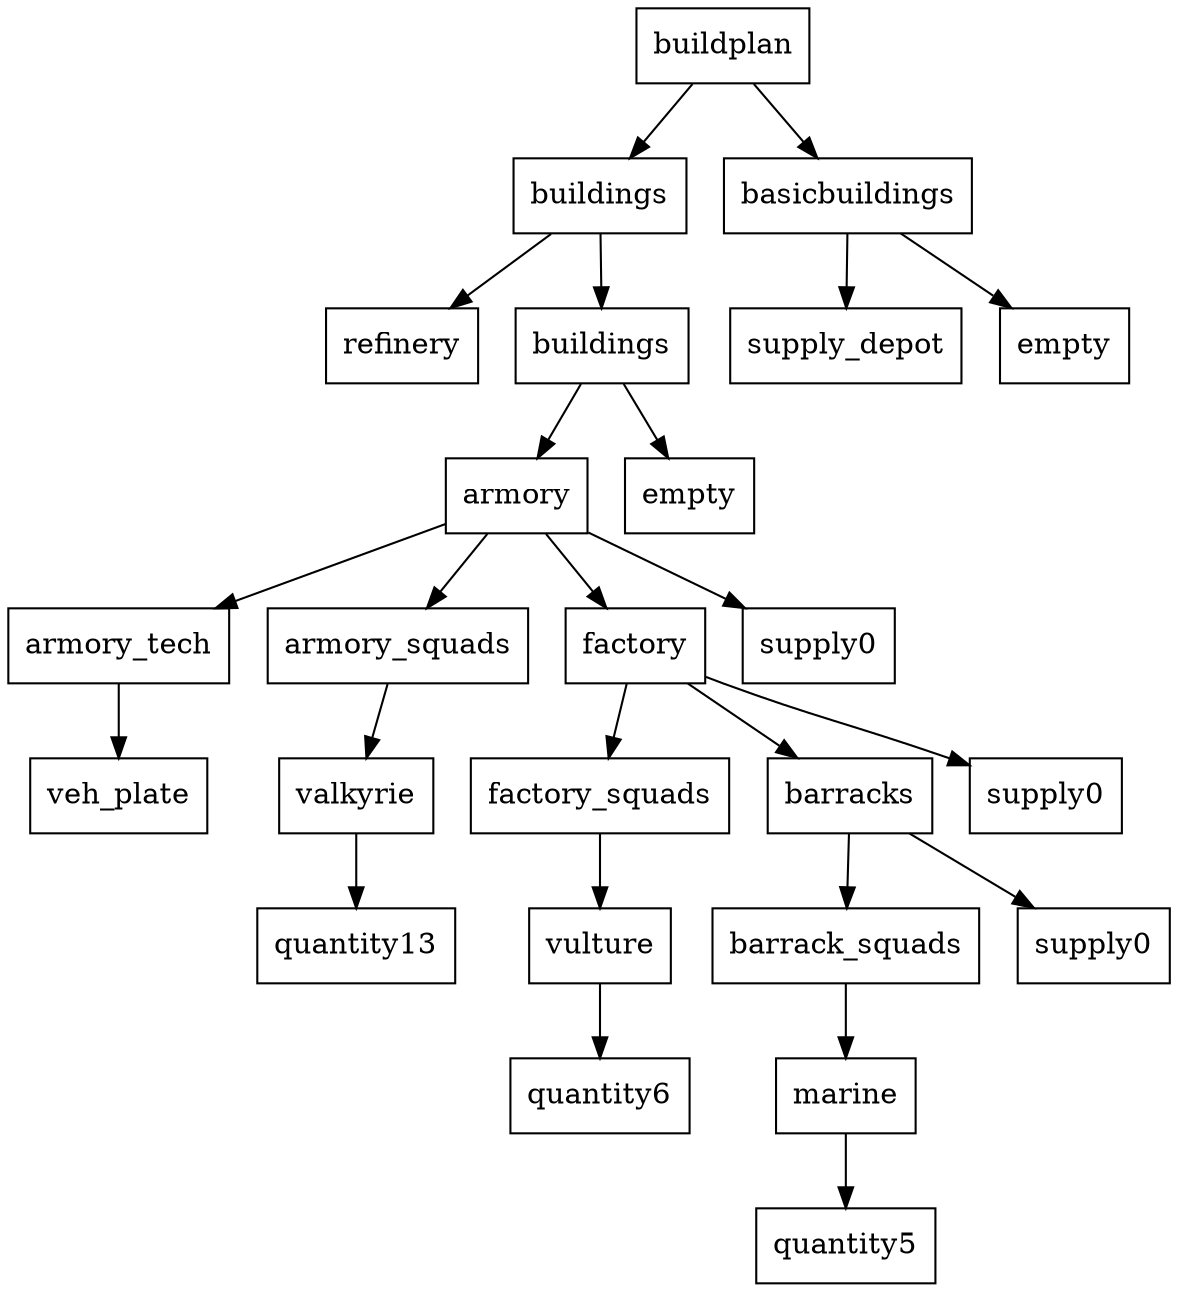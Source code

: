 digraph g {
graph [ordering=out];
node [shape=rectangle];
n[label = "buildplan"];
n0[label = "buildings"];
n00[label = "refinery"];
n0 -> n00;
n01[label = "buildings"];
n010[label = "armory"];
n0100[label = "armory_tech"];
n01000[label = "veh_plate"];
n0100 -> n01000;
n010 -> n0100;
n0101[label = "armory_squads"];
n01010[label = "valkyrie"];
n010100[label = "quantity13"];
n01010 -> n010100;
n0101 -> n01010;
n010 -> n0101;
n0102[label = "factory"];
n01020[label = "factory_squads"];
n010200[label = "vulture"];
n0102000[label = "quantity6"];
n010200 -> n0102000;
n01020 -> n010200;
n0102 -> n01020;
n01021[label = "barracks"];
n010210[label = "barrack_squads"];
n0102100[label = "marine"];
n01021000[label = "quantity5"];
n0102100 -> n01021000;
n010210 -> n0102100;
n01021 -> n010210;
n010211[label = "supply0"];
n01021 -> n010211;
n0102 -> n01021;
n01022[label = "supply0"];
n0102 -> n01022;
n010 -> n0102;
n0103[label = "supply0"];
n010 -> n0103;
n01 -> n010;
n011[label = "empty"];
n01 -> n011;
n0 -> n01;
n -> n0;
n1[label = "basicbuildings"];
n10[label = "supply_depot"];
n1 -> n10;
n11[label = "empty"];
n1 -> n11;
n -> n1;
}

